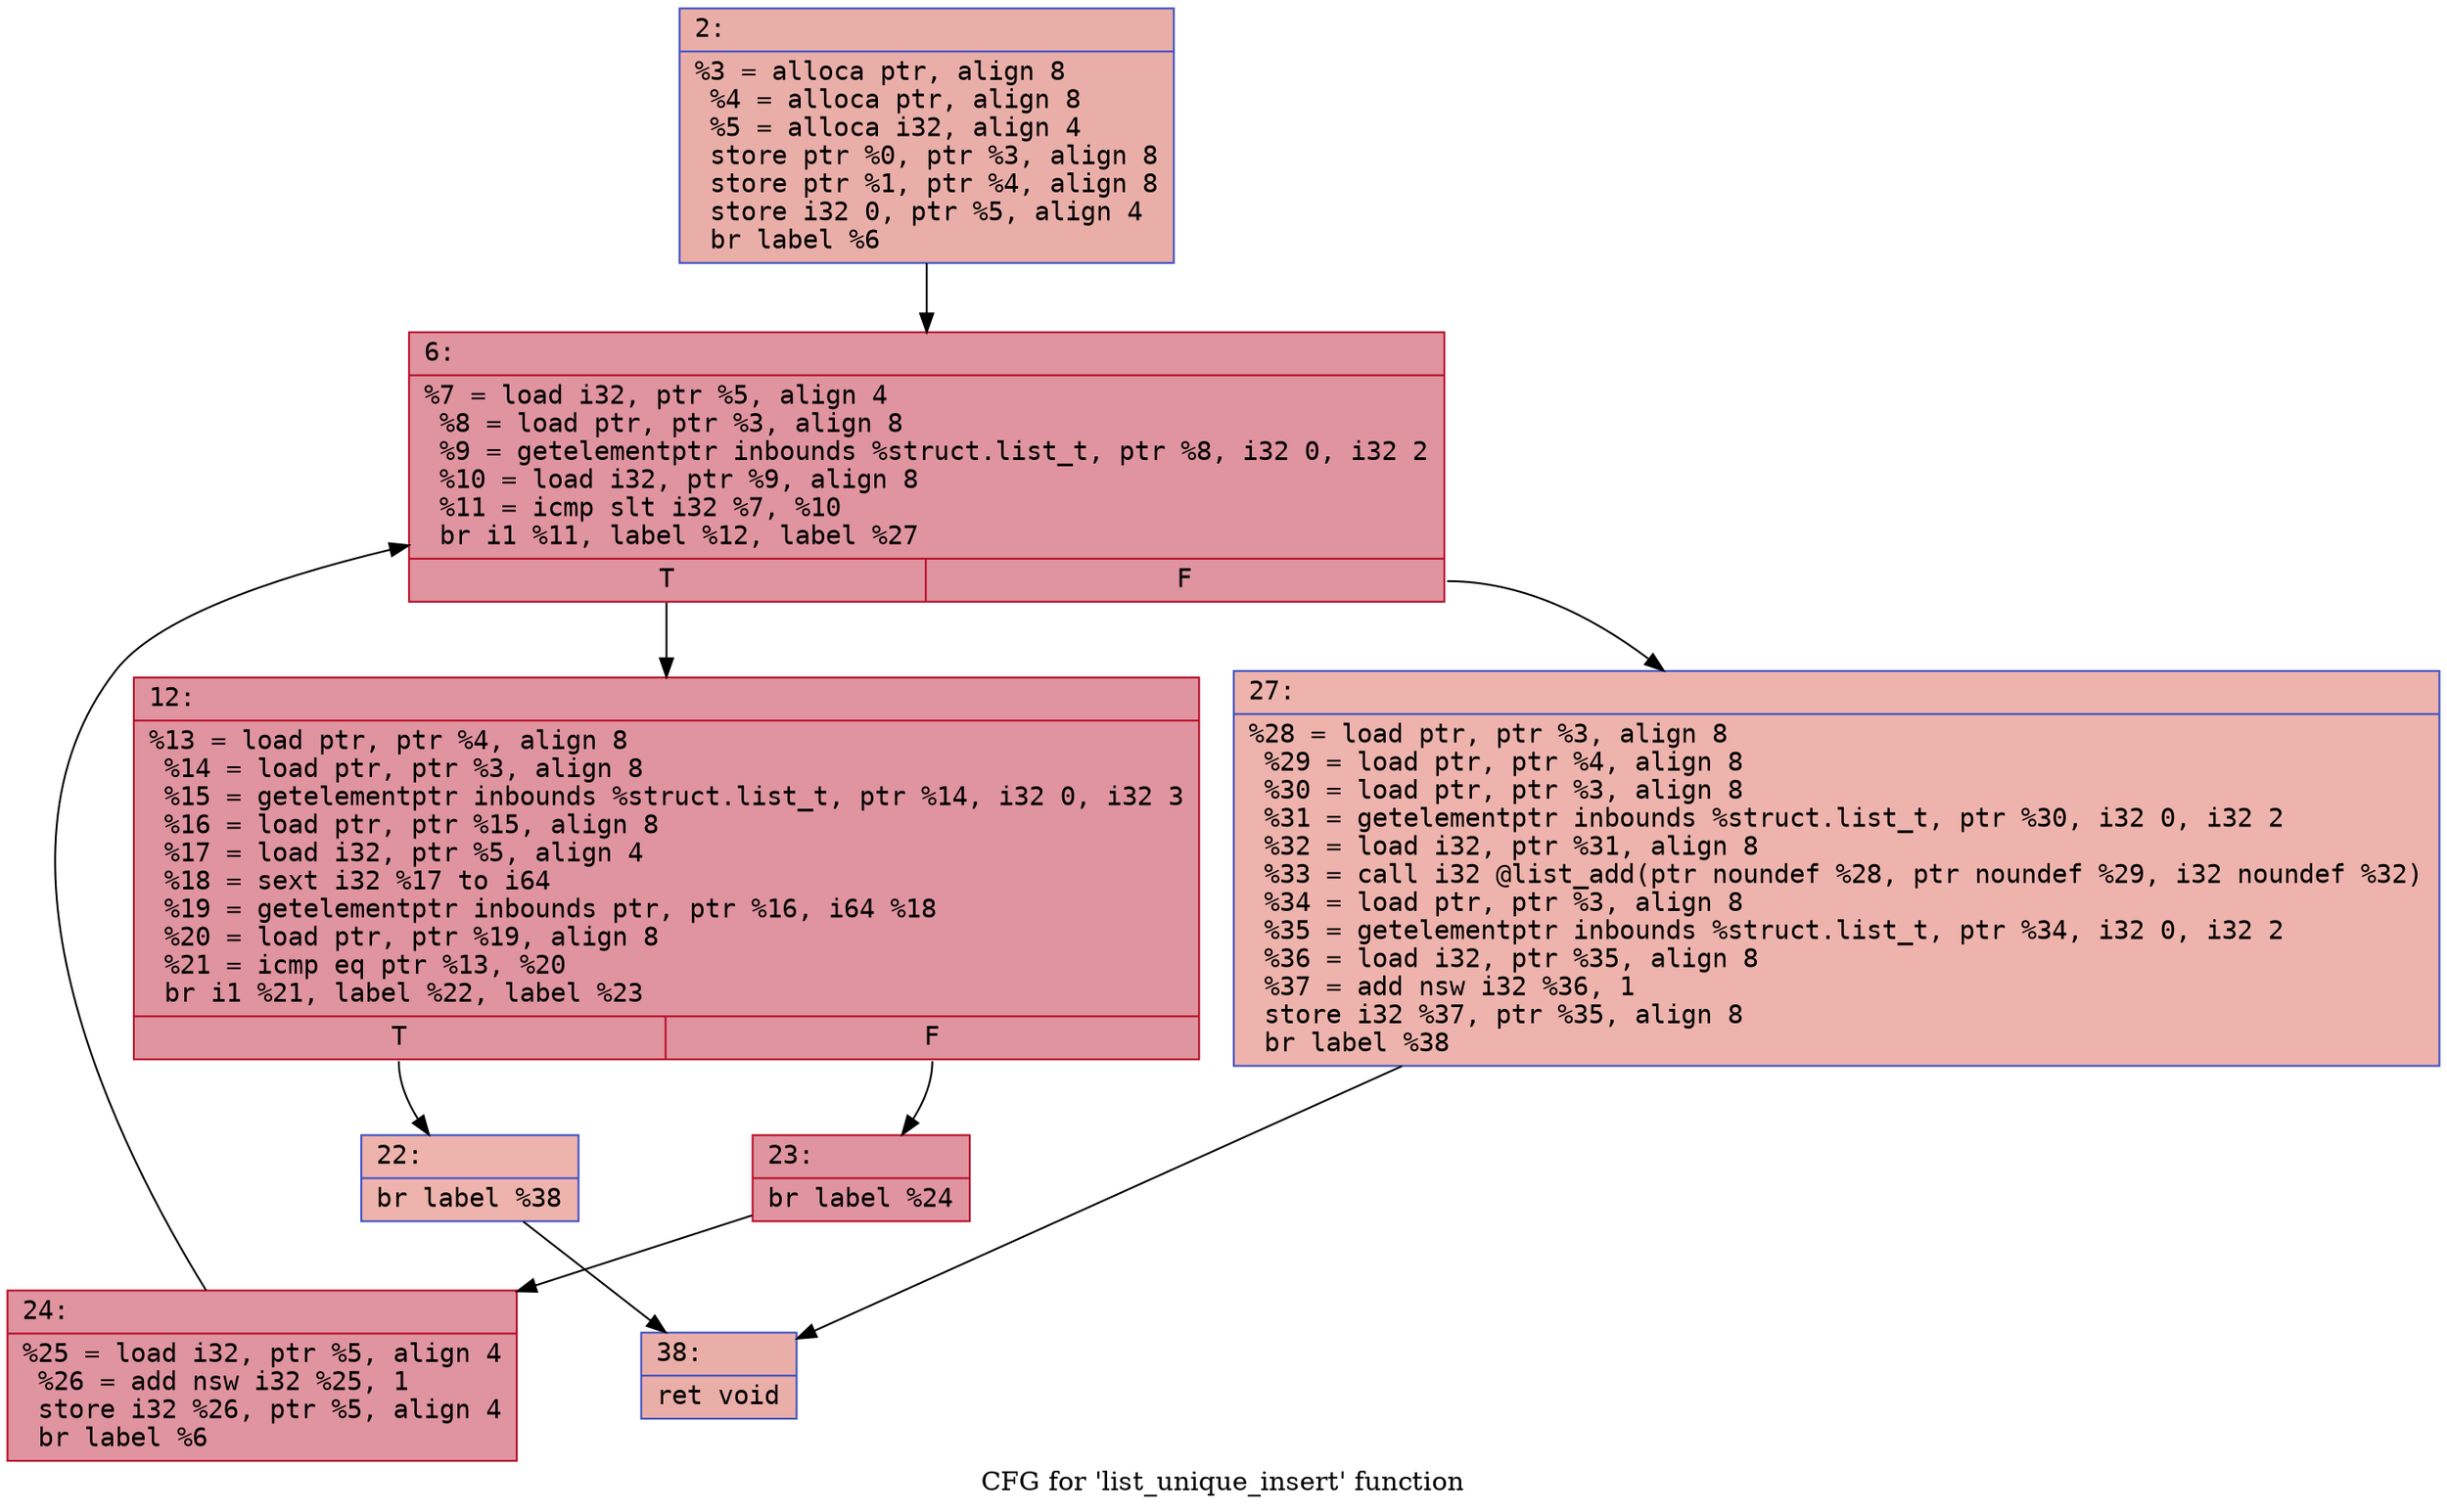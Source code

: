 digraph "CFG for 'list_unique_insert' function" {
	label="CFG for 'list_unique_insert' function";

	Node0x600001c768f0 [shape=record,color="#3d50c3ff", style=filled, fillcolor="#d0473d70" fontname="Courier",label="{2:\l|  %3 = alloca ptr, align 8\l  %4 = alloca ptr, align 8\l  %5 = alloca i32, align 4\l  store ptr %0, ptr %3, align 8\l  store ptr %1, ptr %4, align 8\l  store i32 0, ptr %5, align 4\l  br label %6\l}"];
	Node0x600001c768f0 -> Node0x600001c76940[tooltip="2 -> 6\nProbability 100.00%" ];
	Node0x600001c76940 [shape=record,color="#b70d28ff", style=filled, fillcolor="#b70d2870" fontname="Courier",label="{6:\l|  %7 = load i32, ptr %5, align 4\l  %8 = load ptr, ptr %3, align 8\l  %9 = getelementptr inbounds %struct.list_t, ptr %8, i32 0, i32 2\l  %10 = load i32, ptr %9, align 8\l  %11 = icmp slt i32 %7, %10\l  br i1 %11, label %12, label %27\l|{<s0>T|<s1>F}}"];
	Node0x600001c76940:s0 -> Node0x600001c76990[tooltip="6 -> 12\nProbability 96.88%" ];
	Node0x600001c76940:s1 -> Node0x600001c76ad0[tooltip="6 -> 27\nProbability 3.12%" ];
	Node0x600001c76990 [shape=record,color="#b70d28ff", style=filled, fillcolor="#b70d2870" fontname="Courier",label="{12:\l|  %13 = load ptr, ptr %4, align 8\l  %14 = load ptr, ptr %3, align 8\l  %15 = getelementptr inbounds %struct.list_t, ptr %14, i32 0, i32 3\l  %16 = load ptr, ptr %15, align 8\l  %17 = load i32, ptr %5, align 4\l  %18 = sext i32 %17 to i64\l  %19 = getelementptr inbounds ptr, ptr %16, i64 %18\l  %20 = load ptr, ptr %19, align 8\l  %21 = icmp eq ptr %13, %20\l  br i1 %21, label %22, label %23\l|{<s0>T|<s1>F}}"];
	Node0x600001c76990:s0 -> Node0x600001c769e0[tooltip="12 -> 22\nProbability 3.12%" ];
	Node0x600001c76990:s1 -> Node0x600001c76a30[tooltip="12 -> 23\nProbability 96.88%" ];
	Node0x600001c769e0 [shape=record,color="#3d50c3ff", style=filled, fillcolor="#d6524470" fontname="Courier",label="{22:\l|  br label %38\l}"];
	Node0x600001c769e0 -> Node0x600001c76b20[tooltip="22 -> 38\nProbability 100.00%" ];
	Node0x600001c76a30 [shape=record,color="#b70d28ff", style=filled, fillcolor="#b70d2870" fontname="Courier",label="{23:\l|  br label %24\l}"];
	Node0x600001c76a30 -> Node0x600001c76a80[tooltip="23 -> 24\nProbability 100.00%" ];
	Node0x600001c76a80 [shape=record,color="#b70d28ff", style=filled, fillcolor="#b70d2870" fontname="Courier",label="{24:\l|  %25 = load i32, ptr %5, align 4\l  %26 = add nsw i32 %25, 1\l  store i32 %26, ptr %5, align 4\l  br label %6\l}"];
	Node0x600001c76a80 -> Node0x600001c76940[tooltip="24 -> 6\nProbability 100.00%" ];
	Node0x600001c76ad0 [shape=record,color="#3d50c3ff", style=filled, fillcolor="#d6524470" fontname="Courier",label="{27:\l|  %28 = load ptr, ptr %3, align 8\l  %29 = load ptr, ptr %4, align 8\l  %30 = load ptr, ptr %3, align 8\l  %31 = getelementptr inbounds %struct.list_t, ptr %30, i32 0, i32 2\l  %32 = load i32, ptr %31, align 8\l  %33 = call i32 @list_add(ptr noundef %28, ptr noundef %29, i32 noundef %32)\l  %34 = load ptr, ptr %3, align 8\l  %35 = getelementptr inbounds %struct.list_t, ptr %34, i32 0, i32 2\l  %36 = load i32, ptr %35, align 8\l  %37 = add nsw i32 %36, 1\l  store i32 %37, ptr %35, align 8\l  br label %38\l}"];
	Node0x600001c76ad0 -> Node0x600001c76b20[tooltip="27 -> 38\nProbability 100.00%" ];
	Node0x600001c76b20 [shape=record,color="#3d50c3ff", style=filled, fillcolor="#d0473d70" fontname="Courier",label="{38:\l|  ret void\l}"];
}
